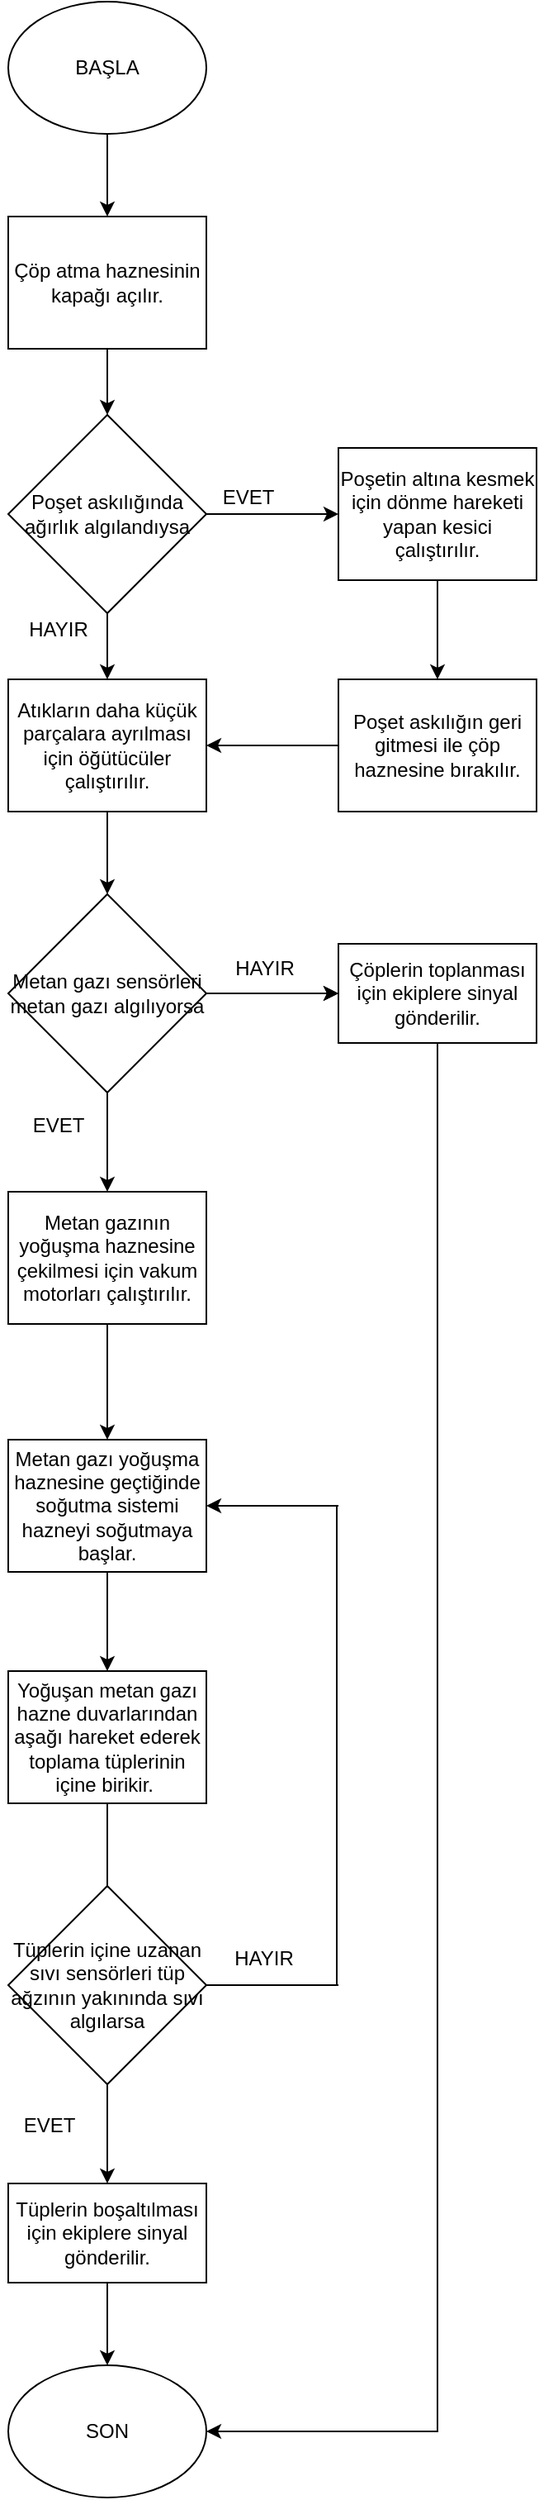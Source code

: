 <mxfile version="18.0.2" type="github">
  <diagram id="WAd6fbyraIBxRGWLp2v_" name="Page-1">
    <mxGraphModel dx="868" dy="452" grid="1" gridSize="10" guides="1" tooltips="1" connect="1" arrows="1" fold="1" page="1" pageScale="1" pageWidth="827" pageHeight="1169" math="0" shadow="0">
      <root>
        <mxCell id="0" />
        <mxCell id="1" parent="0" />
        <mxCell id="XMs5omwy2i8FgqJ19u3q-4" value="" style="edgeStyle=orthogonalEdgeStyle;rounded=0;orthogonalLoop=1;jettySize=auto;html=1;" parent="1" source="XMs5omwy2i8FgqJ19u3q-2" target="XMs5omwy2i8FgqJ19u3q-5" edge="1">
          <mxGeometry relative="1" as="geometry">
            <mxPoint x="380" y="120" as="targetPoint" />
            <Array as="points" />
          </mxGeometry>
        </mxCell>
        <mxCell id="XMs5omwy2i8FgqJ19u3q-2" value="BAŞLA" style="ellipse;whiteSpace=wrap;html=1;" parent="1" vertex="1">
          <mxGeometry x="320" width="120" height="80" as="geometry" />
        </mxCell>
        <mxCell id="XMs5omwy2i8FgqJ19u3q-7" value="" style="edgeStyle=orthogonalEdgeStyle;rounded=0;orthogonalLoop=1;jettySize=auto;html=1;" parent="1" source="XMs5omwy2i8FgqJ19u3q-5" target="XMs5omwy2i8FgqJ19u3q-6" edge="1">
          <mxGeometry relative="1" as="geometry" />
        </mxCell>
        <mxCell id="XMs5omwy2i8FgqJ19u3q-5" value="Çöp atma haznesinin kapağı açılır." style="rounded=0;whiteSpace=wrap;html=1;" parent="1" vertex="1">
          <mxGeometry x="320" y="130" width="120" height="80" as="geometry" />
        </mxCell>
        <mxCell id="XMs5omwy2i8FgqJ19u3q-9" value="" style="edgeStyle=orthogonalEdgeStyle;rounded=0;orthogonalLoop=1;jettySize=auto;html=1;" parent="1" source="XMs5omwy2i8FgqJ19u3q-6" target="XMs5omwy2i8FgqJ19u3q-8" edge="1">
          <mxGeometry relative="1" as="geometry" />
        </mxCell>
        <mxCell id="XMs5omwy2i8FgqJ19u3q-14" value="" style="edgeStyle=orthogonalEdgeStyle;rounded=0;orthogonalLoop=1;jettySize=auto;html=1;" parent="1" source="XMs5omwy2i8FgqJ19u3q-6" target="XMs5omwy2i8FgqJ19u3q-13" edge="1">
          <mxGeometry relative="1" as="geometry" />
        </mxCell>
        <mxCell id="XMs5omwy2i8FgqJ19u3q-6" value="Poşet askılığında ağırlık algılandıysa" style="rhombus;whiteSpace=wrap;html=1;" parent="1" vertex="1">
          <mxGeometry x="320" y="250" width="120" height="120" as="geometry" />
        </mxCell>
        <mxCell id="XMs5omwy2i8FgqJ19u3q-12" value="" style="edgeStyle=orthogonalEdgeStyle;rounded=0;orthogonalLoop=1;jettySize=auto;html=1;" parent="1" source="XMs5omwy2i8FgqJ19u3q-8" target="XMs5omwy2i8FgqJ19u3q-11" edge="1">
          <mxGeometry relative="1" as="geometry" />
        </mxCell>
        <mxCell id="XMs5omwy2i8FgqJ19u3q-8" value="Poşetin altına kesmek için dönme hareketi yapan kesici çalıştırılır." style="whiteSpace=wrap;html=1;" parent="1" vertex="1">
          <mxGeometry x="520" y="270" width="120" height="80" as="geometry" />
        </mxCell>
        <mxCell id="XMs5omwy2i8FgqJ19u3q-10" value="EVET" style="text;html=1;align=center;verticalAlign=middle;resizable=0;points=[];autosize=1;strokeColor=none;fillColor=none;" parent="1" vertex="1">
          <mxGeometry x="440" y="290" width="50" height="20" as="geometry" />
        </mxCell>
        <mxCell id="XMs5omwy2i8FgqJ19u3q-16" value="" style="edgeStyle=orthogonalEdgeStyle;rounded=0;orthogonalLoop=1;jettySize=auto;html=1;" parent="1" source="XMs5omwy2i8FgqJ19u3q-11" target="XMs5omwy2i8FgqJ19u3q-13" edge="1">
          <mxGeometry relative="1" as="geometry" />
        </mxCell>
        <mxCell id="XMs5omwy2i8FgqJ19u3q-11" value="Poşet askılığın geri gitmesi ile çöp haznesine bırakılır." style="whiteSpace=wrap;html=1;" parent="1" vertex="1">
          <mxGeometry x="520" y="410" width="120" height="80" as="geometry" />
        </mxCell>
        <mxCell id="XMs5omwy2i8FgqJ19u3q-20" value="" style="edgeStyle=orthogonalEdgeStyle;rounded=0;orthogonalLoop=1;jettySize=auto;html=1;entryX=0.5;entryY=0;entryDx=0;entryDy=0;" parent="1" source="XMs5omwy2i8FgqJ19u3q-13" edge="1" target="XMs5omwy2i8FgqJ19u3q-27">
          <mxGeometry relative="1" as="geometry">
            <mxPoint x="380" y="530" as="targetPoint" />
          </mxGeometry>
        </mxCell>
        <mxCell id="XMs5omwy2i8FgqJ19u3q-13" value="Atıkların daha küçük parçalara ayrılması için öğütücüler çalıştırılır." style="whiteSpace=wrap;html=1;" parent="1" vertex="1">
          <mxGeometry x="320" y="410" width="120" height="80" as="geometry" />
        </mxCell>
        <mxCell id="XMs5omwy2i8FgqJ19u3q-18" value="HAYIR" style="text;html=1;align=center;verticalAlign=middle;resizable=0;points=[];autosize=1;strokeColor=none;fillColor=none;" parent="1" vertex="1">
          <mxGeometry x="325" y="370" width="50" height="20" as="geometry" />
        </mxCell>
        <mxCell id="XMs5omwy2i8FgqJ19u3q-53" value="" style="edgeStyle=orthogonalEdgeStyle;rounded=0;orthogonalLoop=1;jettySize=auto;html=1;" parent="1" source="XMs5omwy2i8FgqJ19u3q-23" edge="1">
          <mxGeometry relative="1" as="geometry">
            <mxPoint x="380" y="1160" as="targetPoint" />
          </mxGeometry>
        </mxCell>
        <mxCell id="XMs5omwy2i8FgqJ19u3q-23" value="Yoğuşan metan gazı hazne duvarlarından aşağı hareket ederek toplama tüplerinin içine birikir.&amp;nbsp;" style="rounded=0;whiteSpace=wrap;html=1;" parent="1" vertex="1">
          <mxGeometry x="320" y="1010" width="120" height="80" as="geometry" />
        </mxCell>
        <mxCell id="XMs5omwy2i8FgqJ19u3q-25" value="SON" style="ellipse;whiteSpace=wrap;html=1;" parent="1" vertex="1">
          <mxGeometry x="320" y="1430" width="120" height="80" as="geometry" />
        </mxCell>
        <mxCell id="XMs5omwy2i8FgqJ19u3q-29" value="" style="edgeStyle=orthogonalEdgeStyle;rounded=0;orthogonalLoop=1;jettySize=auto;html=1;" parent="1" source="XMs5omwy2i8FgqJ19u3q-27" target="XMs5omwy2i8FgqJ19u3q-28" edge="1">
          <mxGeometry relative="1" as="geometry" />
        </mxCell>
        <mxCell id="XMs5omwy2i8FgqJ19u3q-30" value="" style="edgeStyle=orthogonalEdgeStyle;rounded=0;orthogonalLoop=1;jettySize=auto;html=1;" parent="1" source="XMs5omwy2i8FgqJ19u3q-27" target="XMs5omwy2i8FgqJ19u3q-28" edge="1">
          <mxGeometry relative="1" as="geometry" />
        </mxCell>
        <mxCell id="XMs5omwy2i8FgqJ19u3q-50" value="" style="edgeStyle=orthogonalEdgeStyle;rounded=0;orthogonalLoop=1;jettySize=auto;html=1;" parent="1" source="XMs5omwy2i8FgqJ19u3q-27" edge="1">
          <mxGeometry relative="1" as="geometry">
            <mxPoint x="380" y="720" as="targetPoint" />
          </mxGeometry>
        </mxCell>
        <mxCell id="XMs5omwy2i8FgqJ19u3q-27" value="Metan gazı sensörleri metan gazı algılıyorsa" style="rhombus;whiteSpace=wrap;html=1;" parent="1" vertex="1">
          <mxGeometry x="320" y="540" width="120" height="120" as="geometry" />
        </mxCell>
        <mxCell id="XMs5omwy2i8FgqJ19u3q-28" value="Çöplerin toplanması için ekiplere sinyal gönderilir." style="whiteSpace=wrap;html=1;" parent="1" vertex="1">
          <mxGeometry x="520" y="570" width="120" height="60" as="geometry" />
        </mxCell>
        <mxCell id="XMs5omwy2i8FgqJ19u3q-31" value="EVET" style="text;html=1;align=center;verticalAlign=middle;resizable=0;points=[];autosize=1;strokeColor=none;fillColor=none;" parent="1" vertex="1">
          <mxGeometry x="325" y="670" width="50" height="20" as="geometry" />
        </mxCell>
        <mxCell id="XMs5omwy2i8FgqJ19u3q-32" value="HAYIR" style="text;html=1;align=center;verticalAlign=middle;resizable=0;points=[];autosize=1;strokeColor=none;fillColor=none;" parent="1" vertex="1">
          <mxGeometry x="450" y="575" width="50" height="20" as="geometry" />
        </mxCell>
        <mxCell id="XMs5omwy2i8FgqJ19u3q-52" value="" style="edgeStyle=orthogonalEdgeStyle;rounded=0;orthogonalLoop=1;jettySize=auto;html=1;" parent="1" source="XMs5omwy2i8FgqJ19u3q-33" target="XMs5omwy2i8FgqJ19u3q-23" edge="1">
          <mxGeometry relative="1" as="geometry" />
        </mxCell>
        <mxCell id="XMs5omwy2i8FgqJ19u3q-33" value="Metan gazı yoğuşma haznesine geçtiğinde soğutma sistemi hazneyi soğutmaya başlar." style="whiteSpace=wrap;html=1;" parent="1" vertex="1">
          <mxGeometry x="320" y="870" width="120" height="80" as="geometry" />
        </mxCell>
        <mxCell id="XMs5omwy2i8FgqJ19u3q-59" style="edgeStyle=orthogonalEdgeStyle;rounded=0;orthogonalLoop=1;jettySize=auto;html=1;entryX=1;entryY=0.5;entryDx=0;entryDy=0;" parent="1" target="XMs5omwy2i8FgqJ19u3q-25" edge="1">
          <mxGeometry relative="1" as="geometry">
            <mxPoint x="530" y="1340" as="targetPoint" />
            <Array as="points">
              <mxPoint x="580" y="1470" />
            </Array>
            <mxPoint x="580" y="790" as="sourcePoint" />
          </mxGeometry>
        </mxCell>
        <mxCell id="0f2EPbEHN3G_suvUfgIW-1" value="" style="endArrow=none;html=1;rounded=0;entryX=0.5;entryY=1;entryDx=0;entryDy=0;" edge="1" parent="1" target="XMs5omwy2i8FgqJ19u3q-28">
          <mxGeometry width="50" height="50" relative="1" as="geometry">
            <mxPoint x="580" y="790" as="sourcePoint" />
            <mxPoint x="440" y="740" as="targetPoint" />
          </mxGeometry>
        </mxCell>
        <mxCell id="0f2EPbEHN3G_suvUfgIW-3" value="" style="edgeStyle=orthogonalEdgeStyle;rounded=0;orthogonalLoop=1;jettySize=auto;html=1;" edge="1" parent="1" source="0f2EPbEHN3G_suvUfgIW-2" target="XMs5omwy2i8FgqJ19u3q-33">
          <mxGeometry relative="1" as="geometry" />
        </mxCell>
        <mxCell id="0f2EPbEHN3G_suvUfgIW-2" value="Metan gazının yoğuşma haznesine çekilmesi için vakum motorları çalıştırılır." style="rounded=0;whiteSpace=wrap;html=1;" vertex="1" parent="1">
          <mxGeometry x="320" y="720" width="120" height="80" as="geometry" />
        </mxCell>
        <mxCell id="0f2EPbEHN3G_suvUfgIW-17" value="" style="edgeStyle=orthogonalEdgeStyle;rounded=0;orthogonalLoop=1;jettySize=auto;html=1;fontSize=12;" edge="1" parent="1" source="0f2EPbEHN3G_suvUfgIW-4" target="XMs5omwy2i8FgqJ19u3q-25">
          <mxGeometry relative="1" as="geometry" />
        </mxCell>
        <mxCell id="0f2EPbEHN3G_suvUfgIW-4" value="Tüplerin boşaltılması için ekiplere sinyal gönderilir." style="whiteSpace=wrap;html=1;rounded=0;" vertex="1" parent="1">
          <mxGeometry x="320" y="1320" width="120" height="60" as="geometry" />
        </mxCell>
        <mxCell id="0f2EPbEHN3G_suvUfgIW-8" value="" style="edgeStyle=orthogonalEdgeStyle;rounded=0;orthogonalLoop=1;jettySize=auto;html=1;" edge="1" parent="1" source="0f2EPbEHN3G_suvUfgIW-7" target="0f2EPbEHN3G_suvUfgIW-4">
          <mxGeometry relative="1" as="geometry" />
        </mxCell>
        <mxCell id="0f2EPbEHN3G_suvUfgIW-7" value="&lt;span style=&quot;font-size: 12px;&quot;&gt;Tüplerin içine uzanan sıvı sensörleri tüp ağzının yakınında sıvı algılarsa&lt;/span&gt;" style="rhombus;whiteSpace=wrap;html=1;fontSize=12;" vertex="1" parent="1">
          <mxGeometry x="320" y="1140" width="120" height="120" as="geometry" />
        </mxCell>
        <mxCell id="0f2EPbEHN3G_suvUfgIW-11" value="" style="endArrow=none;html=1;rounded=0;exitX=1;exitY=0.5;exitDx=0;exitDy=0;" edge="1" parent="1" source="0f2EPbEHN3G_suvUfgIW-7">
          <mxGeometry width="50" height="50" relative="1" as="geometry">
            <mxPoint x="450" y="1200" as="sourcePoint" />
            <mxPoint x="520" y="1200" as="targetPoint" />
          </mxGeometry>
        </mxCell>
        <mxCell id="0f2EPbEHN3G_suvUfgIW-12" value="" style="endArrow=none;html=1;rounded=0;" edge="1" parent="1">
          <mxGeometry width="50" height="50" relative="1" as="geometry">
            <mxPoint x="519" y="1200" as="sourcePoint" />
            <mxPoint x="519" y="910" as="targetPoint" />
            <Array as="points">
              <mxPoint x="519" y="1140" />
            </Array>
          </mxGeometry>
        </mxCell>
        <mxCell id="0f2EPbEHN3G_suvUfgIW-13" value="" style="endArrow=classic;html=1;rounded=0;entryX=1;entryY=0.5;entryDx=0;entryDy=0;" edge="1" parent="1" target="XMs5omwy2i8FgqJ19u3q-33">
          <mxGeometry width="50" height="50" relative="1" as="geometry">
            <mxPoint x="520" y="910" as="sourcePoint" />
            <mxPoint x="440" y="860" as="targetPoint" />
          </mxGeometry>
        </mxCell>
        <mxCell id="0f2EPbEHN3G_suvUfgIW-15" value="HAYIR" style="text;html=1;strokeColor=none;fillColor=none;align=center;verticalAlign=middle;whiteSpace=wrap;rounded=0;fontSize=12;" vertex="1" parent="1">
          <mxGeometry x="445" y="1169" width="60" height="30" as="geometry" />
        </mxCell>
        <mxCell id="0f2EPbEHN3G_suvUfgIW-16" value="EVET" style="text;html=1;strokeColor=none;fillColor=none;align=center;verticalAlign=middle;whiteSpace=wrap;rounded=0;fontSize=12;" vertex="1" parent="1">
          <mxGeometry x="315" y="1270" width="60" height="30" as="geometry" />
        </mxCell>
      </root>
    </mxGraphModel>
  </diagram>
</mxfile>
